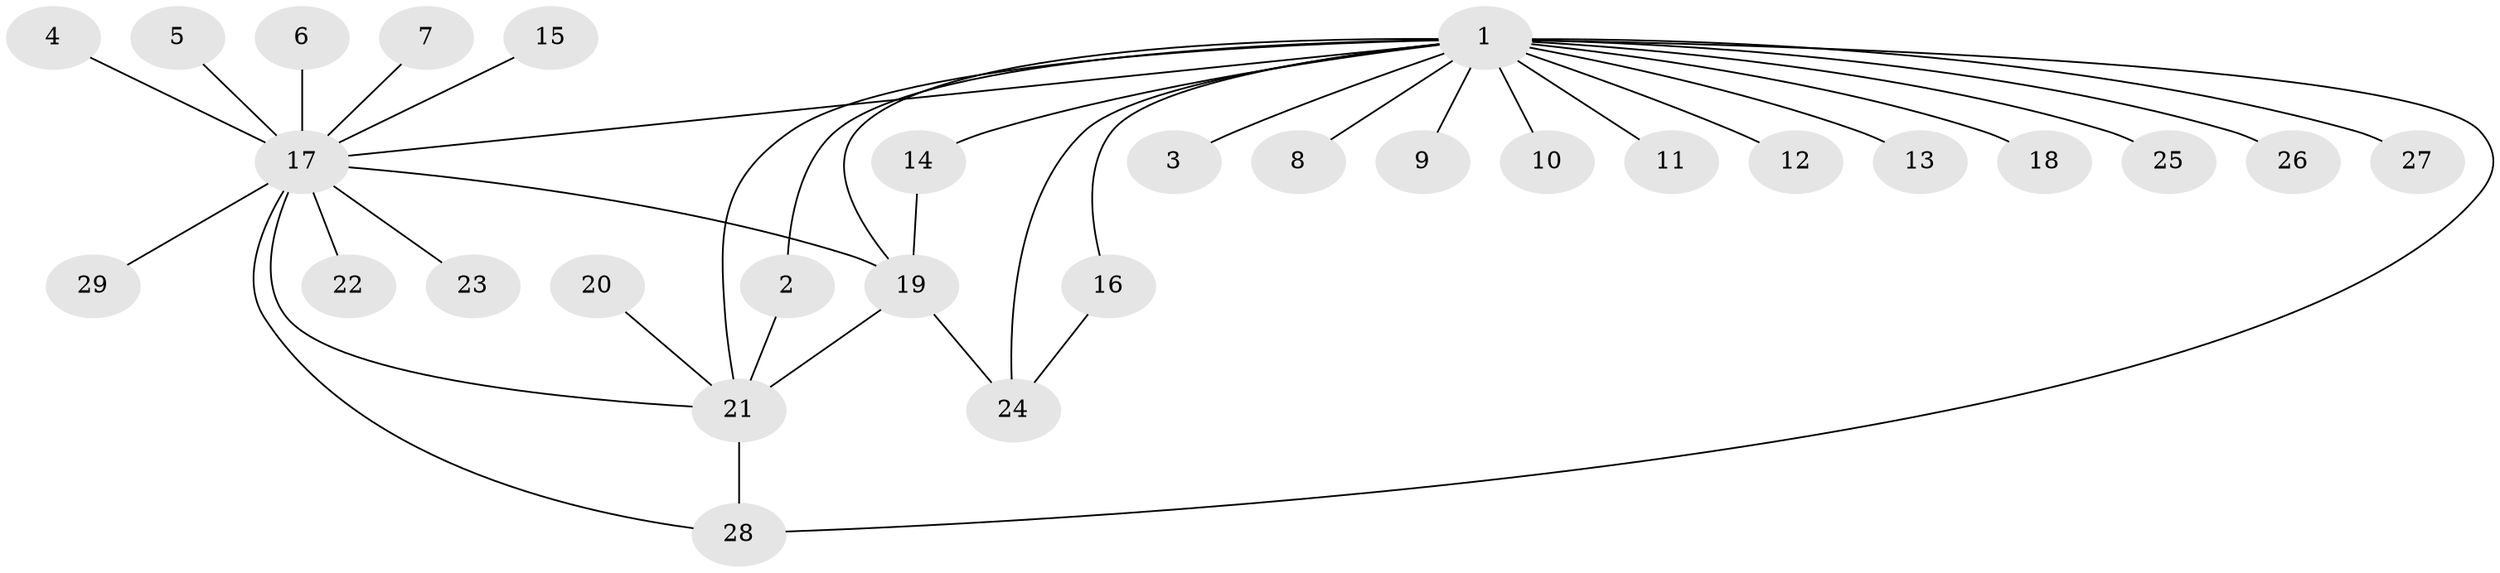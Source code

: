 // original degree distribution, {14: 0.017241379310344827, 8: 0.017241379310344827, 2: 0.25862068965517243, 3: 0.06896551724137931, 12: 0.017241379310344827, 1: 0.5, 5: 0.05172413793103448, 6: 0.034482758620689655, 4: 0.034482758620689655}
// Generated by graph-tools (version 1.1) at 2025/26/03/09/25 03:26:02]
// undirected, 29 vertices, 37 edges
graph export_dot {
graph [start="1"]
  node [color=gray90,style=filled];
  1;
  2;
  3;
  4;
  5;
  6;
  7;
  8;
  9;
  10;
  11;
  12;
  13;
  14;
  15;
  16;
  17;
  18;
  19;
  20;
  21;
  22;
  23;
  24;
  25;
  26;
  27;
  28;
  29;
  1 -- 2 [weight=1.0];
  1 -- 3 [weight=1.0];
  1 -- 8 [weight=1.0];
  1 -- 9 [weight=1.0];
  1 -- 10 [weight=1.0];
  1 -- 11 [weight=1.0];
  1 -- 12 [weight=1.0];
  1 -- 13 [weight=2.0];
  1 -- 14 [weight=1.0];
  1 -- 16 [weight=1.0];
  1 -- 17 [weight=1.0];
  1 -- 18 [weight=1.0];
  1 -- 19 [weight=1.0];
  1 -- 21 [weight=1.0];
  1 -- 24 [weight=1.0];
  1 -- 25 [weight=1.0];
  1 -- 26 [weight=1.0];
  1 -- 27 [weight=1.0];
  1 -- 28 [weight=1.0];
  2 -- 21 [weight=1.0];
  4 -- 17 [weight=1.0];
  5 -- 17 [weight=1.0];
  6 -- 17 [weight=1.0];
  7 -- 17 [weight=1.0];
  14 -- 19 [weight=1.0];
  15 -- 17 [weight=1.0];
  16 -- 24 [weight=1.0];
  17 -- 19 [weight=1.0];
  17 -- 21 [weight=2.0];
  17 -- 22 [weight=1.0];
  17 -- 23 [weight=1.0];
  17 -- 28 [weight=1.0];
  17 -- 29 [weight=1.0];
  19 -- 21 [weight=3.0];
  19 -- 24 [weight=1.0];
  20 -- 21 [weight=1.0];
  21 -- 28 [weight=1.0];
}
